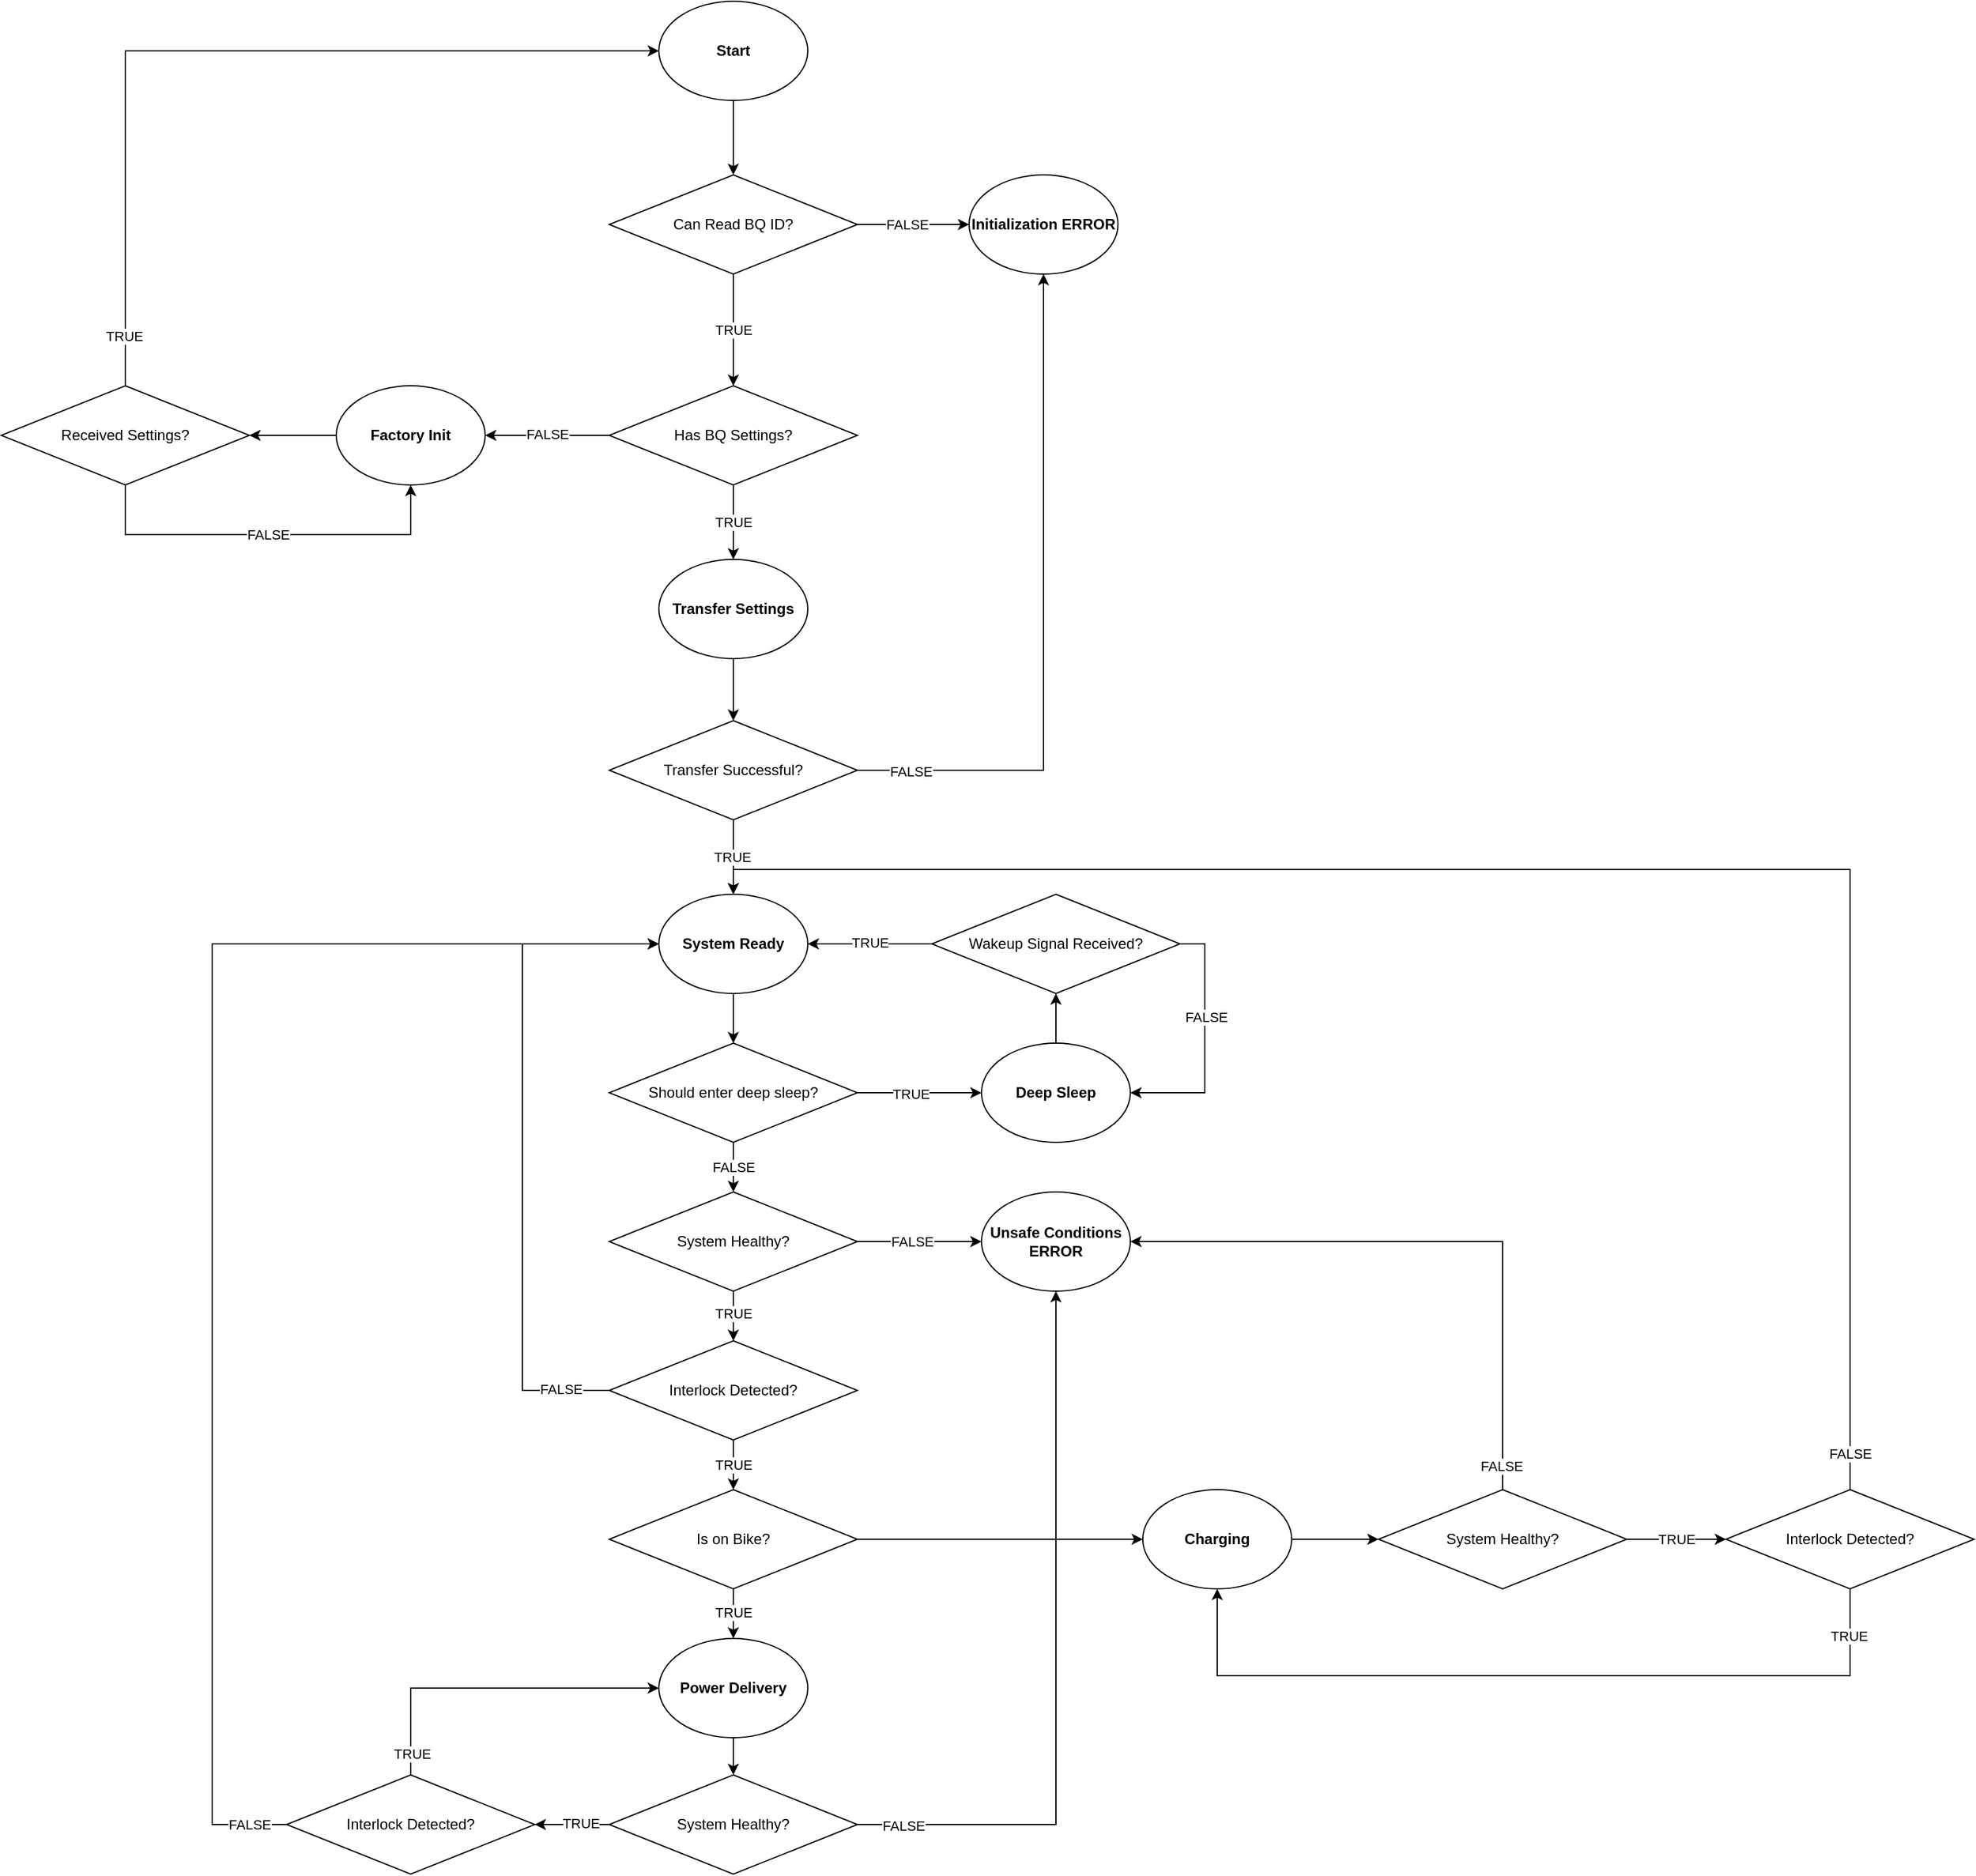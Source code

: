 <mxfile version="17.1.2" type="device"><diagram id="QGH4WI4-VxnZYRvOwH_x" name="Page-1"><mxGraphModel dx="1423" dy="392" grid="1" gridSize="10" guides="1" tooltips="1" connect="1" arrows="1" fold="1" page="1" pageScale="1" pageWidth="850" pageHeight="1100" math="0" shadow="0"><root><mxCell id="0"/><mxCell id="1" parent="0"/><mxCell id="XXeN8-TDfPjeMoHy85Z7-3" style="edgeStyle=orthogonalEdgeStyle;rounded=0;orthogonalLoop=1;jettySize=auto;html=1;entryX=0.5;entryY=0;entryDx=0;entryDy=0;" parent="1" source="XXeN8-TDfPjeMoHy85Z7-1" target="XXeN8-TDfPjeMoHy85Z7-2" edge="1"><mxGeometry relative="1" as="geometry"/></mxCell><mxCell id="XXeN8-TDfPjeMoHy85Z7-1" value="&lt;b&gt;Start&lt;/b&gt;" style="ellipse;whiteSpace=wrap;html=1;" parent="1" vertex="1"><mxGeometry x="370" y="50" width="120" height="80" as="geometry"/></mxCell><mxCell id="XXeN8-TDfPjeMoHy85Z7-6" style="edgeStyle=orthogonalEdgeStyle;rounded=0;orthogonalLoop=1;jettySize=auto;html=1;exitX=1;exitY=0.5;exitDx=0;exitDy=0;" parent="1" source="XXeN8-TDfPjeMoHy85Z7-2" target="XXeN8-TDfPjeMoHy85Z7-5" edge="1"><mxGeometry relative="1" as="geometry"/></mxCell><mxCell id="XXeN8-TDfPjeMoHy85Z7-7" value="FALSE" style="edgeLabel;html=1;align=center;verticalAlign=middle;resizable=0;points=[];" parent="XXeN8-TDfPjeMoHy85Z7-6" vertex="1" connectable="0"><mxGeometry x="-0.395" y="2" relative="1" as="geometry"><mxPoint x="13" y="2" as="offset"/></mxGeometry></mxCell><mxCell id="XXeN8-TDfPjeMoHy85Z7-10" value="TRUE" style="edgeStyle=orthogonalEdgeStyle;rounded=0;orthogonalLoop=1;jettySize=auto;html=1;exitX=0.5;exitY=1;exitDx=0;exitDy=0;entryX=0.5;entryY=0;entryDx=0;entryDy=0;" parent="1" source="XXeN8-TDfPjeMoHy85Z7-2" target="XXeN8-TDfPjeMoHy85Z7-8" edge="1"><mxGeometry relative="1" as="geometry"/></mxCell><mxCell id="XXeN8-TDfPjeMoHy85Z7-2" value="Can Read BQ ID?" style="rhombus;whiteSpace=wrap;html=1;" parent="1" vertex="1"><mxGeometry x="330" y="190" width="200" height="80" as="geometry"/></mxCell><mxCell id="XXeN8-TDfPjeMoHy85Z7-5" value="&lt;b&gt;Initialization ERROR&lt;/b&gt;" style="ellipse;whiteSpace=wrap;html=1;" parent="1" vertex="1"><mxGeometry x="620" y="190" width="120" height="80" as="geometry"/></mxCell><mxCell id="XXeN8-TDfPjeMoHy85Z7-13" value="TRUE" style="edgeStyle=orthogonalEdgeStyle;rounded=0;orthogonalLoop=1;jettySize=auto;html=1;entryX=0.5;entryY=0;entryDx=0;entryDy=0;" parent="1" source="XXeN8-TDfPjeMoHy85Z7-8" target="XXeN8-TDfPjeMoHy85Z7-12" edge="1"><mxGeometry relative="1" as="geometry"/></mxCell><mxCell id="XXeN8-TDfPjeMoHy85Z7-21" style="edgeStyle=orthogonalEdgeStyle;rounded=0;orthogonalLoop=1;jettySize=auto;html=1;entryX=1;entryY=0.5;entryDx=0;entryDy=0;" parent="1" source="XXeN8-TDfPjeMoHy85Z7-8" target="XXeN8-TDfPjeMoHy85Z7-20" edge="1"><mxGeometry relative="1" as="geometry"/></mxCell><mxCell id="XXeN8-TDfPjeMoHy85Z7-22" value="FALSE" style="edgeLabel;html=1;align=center;verticalAlign=middle;resizable=0;points=[];" parent="XXeN8-TDfPjeMoHy85Z7-21" vertex="1" connectable="0"><mxGeometry x="-0.004" y="-1" relative="1" as="geometry"><mxPoint as="offset"/></mxGeometry></mxCell><mxCell id="XXeN8-TDfPjeMoHy85Z7-8" value="Has BQ Settings?" style="rhombus;whiteSpace=wrap;html=1;" parent="1" vertex="1"><mxGeometry x="330" y="360" width="200" height="80" as="geometry"/></mxCell><mxCell id="XXeN8-TDfPjeMoHy85Z7-19" style="edgeStyle=orthogonalEdgeStyle;rounded=0;orthogonalLoop=1;jettySize=auto;html=1;entryX=0.5;entryY=0;entryDx=0;entryDy=0;" parent="1" source="XXeN8-TDfPjeMoHy85Z7-12" target="XXeN8-TDfPjeMoHy85Z7-15" edge="1"><mxGeometry relative="1" as="geometry"/></mxCell><mxCell id="XXeN8-TDfPjeMoHy85Z7-12" value="&lt;b&gt;Transfer Settings&lt;/b&gt;" style="ellipse;whiteSpace=wrap;html=1;" parent="1" vertex="1"><mxGeometry x="370" y="500" width="120" height="80" as="geometry"/></mxCell><mxCell id="XXeN8-TDfPjeMoHy85Z7-16" style="edgeStyle=orthogonalEdgeStyle;rounded=0;orthogonalLoop=1;jettySize=auto;html=1;entryX=0.5;entryY=1;entryDx=0;entryDy=0;" parent="1" source="XXeN8-TDfPjeMoHy85Z7-15" target="XXeN8-TDfPjeMoHy85Z7-5" edge="1"><mxGeometry relative="1" as="geometry"/></mxCell><mxCell id="XXeN8-TDfPjeMoHy85Z7-18" value="FALSE" style="edgeLabel;html=1;align=center;verticalAlign=middle;resizable=0;points=[];" parent="XXeN8-TDfPjeMoHy85Z7-16" vertex="1" connectable="0"><mxGeometry x="-0.846" y="-1" relative="1" as="geometry"><mxPoint as="offset"/></mxGeometry></mxCell><mxCell id="XXeN8-TDfPjeMoHy85Z7-33" style="edgeStyle=orthogonalEdgeStyle;rounded=0;orthogonalLoop=1;jettySize=auto;html=1;entryX=0.5;entryY=0;entryDx=0;entryDy=0;" parent="1" source="XXeN8-TDfPjeMoHy85Z7-15" target="XXeN8-TDfPjeMoHy85Z7-32" edge="1"><mxGeometry relative="1" as="geometry"/></mxCell><mxCell id="XXeN8-TDfPjeMoHy85Z7-34" value="TRUE" style="edgeLabel;html=1;align=center;verticalAlign=middle;resizable=0;points=[];" parent="XXeN8-TDfPjeMoHy85Z7-33" vertex="1" connectable="0"><mxGeometry x="-0.02" y="-1" relative="1" as="geometry"><mxPoint as="offset"/></mxGeometry></mxCell><mxCell id="XXeN8-TDfPjeMoHy85Z7-15" value="Transfer Successful?" style="rhombus;whiteSpace=wrap;html=1;" parent="1" vertex="1"><mxGeometry x="330" y="630" width="200" height="80" as="geometry"/></mxCell><mxCell id="XXeN8-TDfPjeMoHy85Z7-24" style="edgeStyle=orthogonalEdgeStyle;rounded=0;orthogonalLoop=1;jettySize=auto;html=1;exitX=0;exitY=0.5;exitDx=0;exitDy=0;entryX=1;entryY=0.5;entryDx=0;entryDy=0;" parent="1" source="XXeN8-TDfPjeMoHy85Z7-20" target="XXeN8-TDfPjeMoHy85Z7-23" edge="1"><mxGeometry relative="1" as="geometry"/></mxCell><mxCell id="XXeN8-TDfPjeMoHy85Z7-20" value="&lt;b&gt;Factory Init&lt;/b&gt;" style="ellipse;whiteSpace=wrap;html=1;" parent="1" vertex="1"><mxGeometry x="110" y="360" width="120" height="80" as="geometry"/></mxCell><mxCell id="XXeN8-TDfPjeMoHy85Z7-29" style="edgeStyle=orthogonalEdgeStyle;rounded=0;orthogonalLoop=1;jettySize=auto;html=1;entryX=0;entryY=0.5;entryDx=0;entryDy=0;" parent="1" source="XXeN8-TDfPjeMoHy85Z7-23" target="XXeN8-TDfPjeMoHy85Z7-1" edge="1"><mxGeometry relative="1" as="geometry"><Array as="points"><mxPoint x="-60" y="90"/></Array></mxGeometry></mxCell><mxCell id="XXeN8-TDfPjeMoHy85Z7-30" value="TRUE" style="edgeLabel;html=1;align=center;verticalAlign=middle;resizable=0;points=[];" parent="XXeN8-TDfPjeMoHy85Z7-29" vertex="1" connectable="0"><mxGeometry x="-0.885" y="1" relative="1" as="geometry"><mxPoint as="offset"/></mxGeometry></mxCell><mxCell id="XXeN8-TDfPjeMoHy85Z7-31" value="FALSE" style="edgeStyle=orthogonalEdgeStyle;rounded=0;orthogonalLoop=1;jettySize=auto;html=1;entryX=0.5;entryY=1;entryDx=0;entryDy=0;" parent="1" source="XXeN8-TDfPjeMoHy85Z7-23" target="XXeN8-TDfPjeMoHy85Z7-20" edge="1"><mxGeometry relative="1" as="geometry"><Array as="points"><mxPoint x="-60" y="480"/><mxPoint x="170" y="480"/></Array></mxGeometry></mxCell><mxCell id="XXeN8-TDfPjeMoHy85Z7-23" value="Received Settings?" style="rhombus;whiteSpace=wrap;html=1;" parent="1" vertex="1"><mxGeometry x="-160" y="360" width="200" height="80" as="geometry"/></mxCell><mxCell id="XXeN8-TDfPjeMoHy85Z7-47" style="edgeStyle=orthogonalEdgeStyle;rounded=0;orthogonalLoop=1;jettySize=auto;html=1;entryX=0.5;entryY=0;entryDx=0;entryDy=0;" parent="1" source="XXeN8-TDfPjeMoHy85Z7-32" target="XXeN8-TDfPjeMoHy85Z7-46" edge="1"><mxGeometry relative="1" as="geometry"/></mxCell><mxCell id="XXeN8-TDfPjeMoHy85Z7-32" value="&lt;b&gt;System Ready&lt;/b&gt;" style="ellipse;whiteSpace=wrap;html=1;" parent="1" vertex="1"><mxGeometry x="370" y="770" width="120" height="80" as="geometry"/></mxCell><mxCell id="XXeN8-TDfPjeMoHy85Z7-39" style="edgeStyle=orthogonalEdgeStyle;rounded=0;orthogonalLoop=1;jettySize=auto;html=1;entryX=0;entryY=0.5;entryDx=0;entryDy=0;" parent="1" source="XXeN8-TDfPjeMoHy85Z7-35" target="XXeN8-TDfPjeMoHy85Z7-38" edge="1"><mxGeometry relative="1" as="geometry"/></mxCell><mxCell id="XXeN8-TDfPjeMoHy85Z7-40" value="FALSE" style="edgeLabel;html=1;align=center;verticalAlign=middle;resizable=0;points=[];" parent="XXeN8-TDfPjeMoHy85Z7-39" vertex="1" connectable="0"><mxGeometry x="-0.117" relative="1" as="geometry"><mxPoint as="offset"/></mxGeometry></mxCell><mxCell id="XXeN8-TDfPjeMoHy85Z7-42" style="edgeStyle=orthogonalEdgeStyle;rounded=0;orthogonalLoop=1;jettySize=auto;html=1;entryX=0.5;entryY=0;entryDx=0;entryDy=0;" parent="1" source="XXeN8-TDfPjeMoHy85Z7-35" target="XXeN8-TDfPjeMoHy85Z7-41" edge="1"><mxGeometry relative="1" as="geometry"/></mxCell><mxCell id="XXeN8-TDfPjeMoHy85Z7-43" value="TRUE" style="edgeLabel;html=1;align=center;verticalAlign=middle;resizable=0;points=[];" parent="XXeN8-TDfPjeMoHy85Z7-42" vertex="1" connectable="0"><mxGeometry x="-0.095" relative="1" as="geometry"><mxPoint as="offset"/></mxGeometry></mxCell><mxCell id="XXeN8-TDfPjeMoHy85Z7-35" value="System Healthy?" style="rhombus;whiteSpace=wrap;html=1;" parent="1" vertex="1"><mxGeometry x="330" y="1010" width="200" height="80" as="geometry"/></mxCell><mxCell id="XXeN8-TDfPjeMoHy85Z7-38" value="&lt;b&gt;Unsafe Conditions ERROR&lt;/b&gt;" style="ellipse;whiteSpace=wrap;html=1;" parent="1" vertex="1"><mxGeometry x="630" y="1010" width="120" height="80" as="geometry"/></mxCell><mxCell id="XXeN8-TDfPjeMoHy85Z7-44" style="edgeStyle=orthogonalEdgeStyle;rounded=0;orthogonalLoop=1;jettySize=auto;html=1;entryX=0;entryY=0.5;entryDx=0;entryDy=0;" parent="1" source="XXeN8-TDfPjeMoHy85Z7-41" target="XXeN8-TDfPjeMoHy85Z7-32" edge="1"><mxGeometry relative="1" as="geometry"><Array as="points"><mxPoint x="260" y="1170"/><mxPoint x="260" y="810"/></Array></mxGeometry></mxCell><mxCell id="XXeN8-TDfPjeMoHy85Z7-45" value="FALSE" style="edgeLabel;html=1;align=center;verticalAlign=middle;resizable=0;points=[];" parent="XXeN8-TDfPjeMoHy85Z7-44" vertex="1" connectable="0"><mxGeometry x="-0.851" y="-1" relative="1" as="geometry"><mxPoint x="1" as="offset"/></mxGeometry></mxCell><mxCell id="XXeN8-TDfPjeMoHy85Z7-60" style="edgeStyle=orthogonalEdgeStyle;rounded=0;orthogonalLoop=1;jettySize=auto;html=1;entryX=0.5;entryY=0;entryDx=0;entryDy=0;" parent="1" source="XXeN8-TDfPjeMoHy85Z7-41" target="XXeN8-TDfPjeMoHy85Z7-59" edge="1"><mxGeometry relative="1" as="geometry"/></mxCell><mxCell id="XXeN8-TDfPjeMoHy85Z7-61" value="TRUE" style="edgeLabel;html=1;align=center;verticalAlign=middle;resizable=0;points=[];" parent="XXeN8-TDfPjeMoHy85Z7-60" vertex="1" connectable="0"><mxGeometry x="-0.028" relative="1" as="geometry"><mxPoint as="offset"/></mxGeometry></mxCell><mxCell id="XXeN8-TDfPjeMoHy85Z7-41" value="Interlock Detected?" style="rhombus;whiteSpace=wrap;html=1;" parent="1" vertex="1"><mxGeometry x="330" y="1130" width="200" height="80" as="geometry"/></mxCell><mxCell id="XXeN8-TDfPjeMoHy85Z7-48" style="edgeStyle=orthogonalEdgeStyle;rounded=0;orthogonalLoop=1;jettySize=auto;html=1;entryX=0.5;entryY=0;entryDx=0;entryDy=0;" parent="1" source="XXeN8-TDfPjeMoHy85Z7-46" target="XXeN8-TDfPjeMoHy85Z7-35" edge="1"><mxGeometry relative="1" as="geometry"/></mxCell><mxCell id="XXeN8-TDfPjeMoHy85Z7-49" value="FALSE" style="edgeLabel;html=1;align=center;verticalAlign=middle;resizable=0;points=[];" parent="XXeN8-TDfPjeMoHy85Z7-48" vertex="1" connectable="0"><mxGeometry x="0.288" y="1" relative="1" as="geometry"><mxPoint x="-1" y="-6" as="offset"/></mxGeometry></mxCell><mxCell id="XXeN8-TDfPjeMoHy85Z7-51" style="edgeStyle=orthogonalEdgeStyle;rounded=0;orthogonalLoop=1;jettySize=auto;html=1;entryX=0;entryY=0.5;entryDx=0;entryDy=0;" parent="1" source="XXeN8-TDfPjeMoHy85Z7-46" target="XXeN8-TDfPjeMoHy85Z7-50" edge="1"><mxGeometry relative="1" as="geometry"/></mxCell><mxCell id="XXeN8-TDfPjeMoHy85Z7-52" value="TRUE" style="edgeLabel;html=1;align=center;verticalAlign=middle;resizable=0;points=[];" parent="XXeN8-TDfPjeMoHy85Z7-51" vertex="1" connectable="0"><mxGeometry x="-0.152" y="-1" relative="1" as="geometry"><mxPoint as="offset"/></mxGeometry></mxCell><mxCell id="XXeN8-TDfPjeMoHy85Z7-46" value="Should enter deep sleep?" style="rhombus;whiteSpace=wrap;html=1;" parent="1" vertex="1"><mxGeometry x="330" y="890" width="200" height="80" as="geometry"/></mxCell><mxCell id="XXeN8-TDfPjeMoHy85Z7-54" style="edgeStyle=orthogonalEdgeStyle;rounded=0;orthogonalLoop=1;jettySize=auto;html=1;entryX=0.5;entryY=1;entryDx=0;entryDy=0;" parent="1" source="XXeN8-TDfPjeMoHy85Z7-50" target="XXeN8-TDfPjeMoHy85Z7-53" edge="1"><mxGeometry relative="1" as="geometry"/></mxCell><mxCell id="XXeN8-TDfPjeMoHy85Z7-50" value="&lt;b&gt;Deep Sleep&lt;/b&gt;" style="ellipse;whiteSpace=wrap;html=1;" parent="1" vertex="1"><mxGeometry x="630" y="890" width="120" height="80" as="geometry"/></mxCell><mxCell id="XXeN8-TDfPjeMoHy85Z7-55" style="edgeStyle=orthogonalEdgeStyle;rounded=0;orthogonalLoop=1;jettySize=auto;html=1;entryX=1;entryY=0.5;entryDx=0;entryDy=0;" parent="1" source="XXeN8-TDfPjeMoHy85Z7-53" target="XXeN8-TDfPjeMoHy85Z7-32" edge="1"><mxGeometry relative="1" as="geometry"/></mxCell><mxCell id="XXeN8-TDfPjeMoHy85Z7-58" value="TRUE" style="edgeLabel;html=1;align=center;verticalAlign=middle;resizable=0;points=[];" parent="XXeN8-TDfPjeMoHy85Z7-55" vertex="1" connectable="0"><mxGeometry x="0.013" y="-1" relative="1" as="geometry"><mxPoint as="offset"/></mxGeometry></mxCell><mxCell id="XXeN8-TDfPjeMoHy85Z7-56" style="edgeStyle=orthogonalEdgeStyle;rounded=0;orthogonalLoop=1;jettySize=auto;html=1;entryX=1;entryY=0.5;entryDx=0;entryDy=0;" parent="1" source="XXeN8-TDfPjeMoHy85Z7-53" target="XXeN8-TDfPjeMoHy85Z7-50" edge="1"><mxGeometry relative="1" as="geometry"><Array as="points"><mxPoint x="810" y="810"/><mxPoint x="810" y="930"/></Array></mxGeometry></mxCell><mxCell id="XXeN8-TDfPjeMoHy85Z7-57" value="FALSE" style="edgeLabel;html=1;align=center;verticalAlign=middle;resizable=0;points=[];" parent="XXeN8-TDfPjeMoHy85Z7-56" vertex="1" connectable="0"><mxGeometry x="-0.211" y="1" relative="1" as="geometry"><mxPoint as="offset"/></mxGeometry></mxCell><mxCell id="XXeN8-TDfPjeMoHy85Z7-53" value="Wakeup Signal Received?" style="rhombus;whiteSpace=wrap;html=1;" parent="1" vertex="1"><mxGeometry x="590" y="770" width="200" height="80" as="geometry"/></mxCell><mxCell id="XXeN8-TDfPjeMoHy85Z7-63" style="edgeStyle=orthogonalEdgeStyle;rounded=0;orthogonalLoop=1;jettySize=auto;html=1;entryX=0.5;entryY=0;entryDx=0;entryDy=0;" parent="1" source="XXeN8-TDfPjeMoHy85Z7-59" target="XXeN8-TDfPjeMoHy85Z7-62" edge="1"><mxGeometry relative="1" as="geometry"/></mxCell><mxCell id="XXeN8-TDfPjeMoHy85Z7-64" value="TRUE" style="edgeLabel;html=1;align=center;verticalAlign=middle;resizable=0;points=[];" parent="XXeN8-TDfPjeMoHy85Z7-63" vertex="1" connectable="0"><mxGeometry x="-0.075" relative="1" as="geometry"><mxPoint as="offset"/></mxGeometry></mxCell><mxCell id="XXeN8-TDfPjeMoHy85Z7-83" style="edgeStyle=orthogonalEdgeStyle;rounded=0;orthogonalLoop=1;jettySize=auto;html=1;entryX=0;entryY=0.5;entryDx=0;entryDy=0;" parent="1" source="XXeN8-TDfPjeMoHy85Z7-59" target="XXeN8-TDfPjeMoHy85Z7-82" edge="1"><mxGeometry relative="1" as="geometry"/></mxCell><mxCell id="XXeN8-TDfPjeMoHy85Z7-59" value="Is on Bike?" style="rhombus;whiteSpace=wrap;html=1;" parent="1" vertex="1"><mxGeometry x="330" y="1250" width="200" height="80" as="geometry"/></mxCell><mxCell id="XXeN8-TDfPjeMoHy85Z7-67" style="edgeStyle=orthogonalEdgeStyle;rounded=0;orthogonalLoop=1;jettySize=auto;html=1;entryX=0.5;entryY=0;entryDx=0;entryDy=0;" parent="1" source="XXeN8-TDfPjeMoHy85Z7-62" target="XXeN8-TDfPjeMoHy85Z7-66" edge="1"><mxGeometry relative="1" as="geometry"/></mxCell><mxCell id="XXeN8-TDfPjeMoHy85Z7-62" value="&lt;b&gt;Power Delivery&lt;/b&gt;" style="ellipse;whiteSpace=wrap;html=1;" parent="1" vertex="1"><mxGeometry x="370" y="1370" width="120" height="80" as="geometry"/></mxCell><mxCell id="XXeN8-TDfPjeMoHy85Z7-68" style="edgeStyle=orthogonalEdgeStyle;rounded=0;orthogonalLoop=1;jettySize=auto;html=1;entryX=0.5;entryY=1;entryDx=0;entryDy=0;" parent="1" source="XXeN8-TDfPjeMoHy85Z7-66" target="XXeN8-TDfPjeMoHy85Z7-38" edge="1"><mxGeometry relative="1" as="geometry"/></mxCell><mxCell id="XXeN8-TDfPjeMoHy85Z7-69" value="FALSE" style="edgeLabel;html=1;align=center;verticalAlign=middle;resizable=0;points=[];" parent="XXeN8-TDfPjeMoHy85Z7-68" vertex="1" connectable="0"><mxGeometry x="-0.877" y="-1" relative="1" as="geometry"><mxPoint as="offset"/></mxGeometry></mxCell><mxCell id="XXeN8-TDfPjeMoHy85Z7-73" style="edgeStyle=orthogonalEdgeStyle;rounded=0;orthogonalLoop=1;jettySize=auto;html=1;entryX=1;entryY=0.5;entryDx=0;entryDy=0;" parent="1" source="XXeN8-TDfPjeMoHy85Z7-66" target="XXeN8-TDfPjeMoHy85Z7-70" edge="1"><mxGeometry relative="1" as="geometry"/></mxCell><mxCell id="XXeN8-TDfPjeMoHy85Z7-74" value="TRUE" style="edgeLabel;html=1;align=center;verticalAlign=middle;resizable=0;points=[];" parent="XXeN8-TDfPjeMoHy85Z7-73" vertex="1" connectable="0"><mxGeometry x="-0.226" y="-1" relative="1" as="geometry"><mxPoint as="offset"/></mxGeometry></mxCell><mxCell id="XXeN8-TDfPjeMoHy85Z7-66" value="System Healthy?" style="rhombus;whiteSpace=wrap;html=1;" parent="1" vertex="1"><mxGeometry x="330" y="1480" width="200" height="80" as="geometry"/></mxCell><mxCell id="XXeN8-TDfPjeMoHy85Z7-75" style="edgeStyle=orthogonalEdgeStyle;rounded=0;orthogonalLoop=1;jettySize=auto;html=1;entryX=0;entryY=0.5;entryDx=0;entryDy=0;exitX=0;exitY=0.5;exitDx=0;exitDy=0;" parent="1" source="XXeN8-TDfPjeMoHy85Z7-70" target="XXeN8-TDfPjeMoHy85Z7-32" edge="1"><mxGeometry relative="1" as="geometry"><Array as="points"><mxPoint x="10" y="1520"/><mxPoint x="10" y="810"/></Array></mxGeometry></mxCell><mxCell id="XXeN8-TDfPjeMoHy85Z7-76" value="FALSE" style="edgeLabel;html=1;align=center;verticalAlign=middle;resizable=0;points=[];" parent="XXeN8-TDfPjeMoHy85Z7-75" vertex="1" connectable="0"><mxGeometry x="-0.963" relative="1" as="geometry"><mxPoint x="-9" as="offset"/></mxGeometry></mxCell><mxCell id="P-u0DcNputZFXxXExEn1-1" style="edgeStyle=orthogonalEdgeStyle;rounded=0;orthogonalLoop=1;jettySize=auto;html=1;entryX=0;entryY=0.5;entryDx=0;entryDy=0;" edge="1" parent="1" source="XXeN8-TDfPjeMoHy85Z7-70" target="XXeN8-TDfPjeMoHy85Z7-62"><mxGeometry relative="1" as="geometry"><Array as="points"><mxPoint x="170" y="1410"/></Array></mxGeometry></mxCell><mxCell id="P-u0DcNputZFXxXExEn1-2" value="TRUE" style="edgeLabel;html=1;align=center;verticalAlign=middle;resizable=0;points=[];" vertex="1" connectable="0" parent="P-u0DcNputZFXxXExEn1-1"><mxGeometry x="-0.871" y="-1" relative="1" as="geometry"><mxPoint as="offset"/></mxGeometry></mxCell><mxCell id="XXeN8-TDfPjeMoHy85Z7-70" value="Interlock Detected?" style="rhombus;whiteSpace=wrap;html=1;" parent="1" vertex="1"><mxGeometry x="70" y="1480" width="200" height="80" as="geometry"/></mxCell><mxCell id="XXeN8-TDfPjeMoHy85Z7-88" style="edgeStyle=orthogonalEdgeStyle;rounded=0;orthogonalLoop=1;jettySize=auto;html=1;entryX=0;entryY=0.5;entryDx=0;entryDy=0;" parent="1" source="XXeN8-TDfPjeMoHy85Z7-82" target="XXeN8-TDfPjeMoHy85Z7-85" edge="1"><mxGeometry relative="1" as="geometry"/></mxCell><mxCell id="XXeN8-TDfPjeMoHy85Z7-82" value="&lt;b&gt;Charging&lt;/b&gt;" style="ellipse;whiteSpace=wrap;html=1;" parent="1" vertex="1"><mxGeometry x="760" y="1250" width="120" height="80" as="geometry"/></mxCell><mxCell id="XXeN8-TDfPjeMoHy85Z7-90" style="edgeStyle=orthogonalEdgeStyle;rounded=0;orthogonalLoop=1;jettySize=auto;html=1;entryX=0;entryY=0.5;entryDx=0;entryDy=0;" parent="1" source="XXeN8-TDfPjeMoHy85Z7-85" target="XXeN8-TDfPjeMoHy85Z7-89" edge="1"><mxGeometry relative="1" as="geometry"/></mxCell><mxCell id="XXeN8-TDfPjeMoHy85Z7-91" value="TRUE" style="edgeLabel;html=1;align=center;verticalAlign=middle;resizable=0;points=[];" parent="XXeN8-TDfPjeMoHy85Z7-90" vertex="1" connectable="0"><mxGeometry x="0.4" relative="1" as="geometry"><mxPoint x="-16" as="offset"/></mxGeometry></mxCell><mxCell id="XXeN8-TDfPjeMoHy85Z7-92" style="edgeStyle=orthogonalEdgeStyle;rounded=0;orthogonalLoop=1;jettySize=auto;html=1;entryX=1;entryY=0.5;entryDx=0;entryDy=0;" parent="1" source="XXeN8-TDfPjeMoHy85Z7-85" target="XXeN8-TDfPjeMoHy85Z7-38" edge="1"><mxGeometry relative="1" as="geometry"><Array as="points"><mxPoint x="1050" y="1050"/></Array></mxGeometry></mxCell><mxCell id="XXeN8-TDfPjeMoHy85Z7-93" value="FALSE" style="edgeLabel;html=1;align=center;verticalAlign=middle;resizable=0;points=[];" parent="XXeN8-TDfPjeMoHy85Z7-92" vertex="1" connectable="0"><mxGeometry x="-0.923" y="1" relative="1" as="geometry"><mxPoint as="offset"/></mxGeometry></mxCell><mxCell id="XXeN8-TDfPjeMoHy85Z7-85" value="System Healthy?" style="rhombus;whiteSpace=wrap;html=1;" parent="1" vertex="1"><mxGeometry x="950" y="1250" width="200" height="80" as="geometry"/></mxCell><mxCell id="XXeN8-TDfPjeMoHy85Z7-94" style="edgeStyle=orthogonalEdgeStyle;rounded=0;orthogonalLoop=1;jettySize=auto;html=1;entryX=0.5;entryY=0;entryDx=0;entryDy=0;" parent="1" source="XXeN8-TDfPjeMoHy85Z7-89" target="XXeN8-TDfPjeMoHy85Z7-32" edge="1"><mxGeometry relative="1" as="geometry"><Array as="points"><mxPoint x="1330" y="750"/><mxPoint x="430" y="750"/></Array></mxGeometry></mxCell><mxCell id="XXeN8-TDfPjeMoHy85Z7-95" value="FALSE" style="edgeLabel;html=1;align=center;verticalAlign=middle;resizable=0;points=[];" parent="XXeN8-TDfPjeMoHy85Z7-94" vertex="1" connectable="0"><mxGeometry x="-0.981" relative="1" as="geometry"><mxPoint y="-16" as="offset"/></mxGeometry></mxCell><mxCell id="XXeN8-TDfPjeMoHy85Z7-96" style="edgeStyle=orthogonalEdgeStyle;rounded=0;orthogonalLoop=1;jettySize=auto;html=1;entryX=0.5;entryY=1;entryDx=0;entryDy=0;" parent="1" source="XXeN8-TDfPjeMoHy85Z7-89" target="XXeN8-TDfPjeMoHy85Z7-82" edge="1"><mxGeometry relative="1" as="geometry"><Array as="points"><mxPoint x="1330" y="1400"/><mxPoint x="820" y="1400"/></Array></mxGeometry></mxCell><mxCell id="XXeN8-TDfPjeMoHy85Z7-97" value="TRUE" style="edgeLabel;html=1;align=center;verticalAlign=middle;resizable=0;points=[];" parent="XXeN8-TDfPjeMoHy85Z7-96" vertex="1" connectable="0"><mxGeometry x="-0.885" y="-1" relative="1" as="geometry"><mxPoint as="offset"/></mxGeometry></mxCell><mxCell id="XXeN8-TDfPjeMoHy85Z7-89" value="Interlock Detected?" style="rhombus;whiteSpace=wrap;html=1;" parent="1" vertex="1"><mxGeometry x="1230" y="1250" width="200" height="80" as="geometry"/></mxCell></root></mxGraphModel></diagram></mxfile>